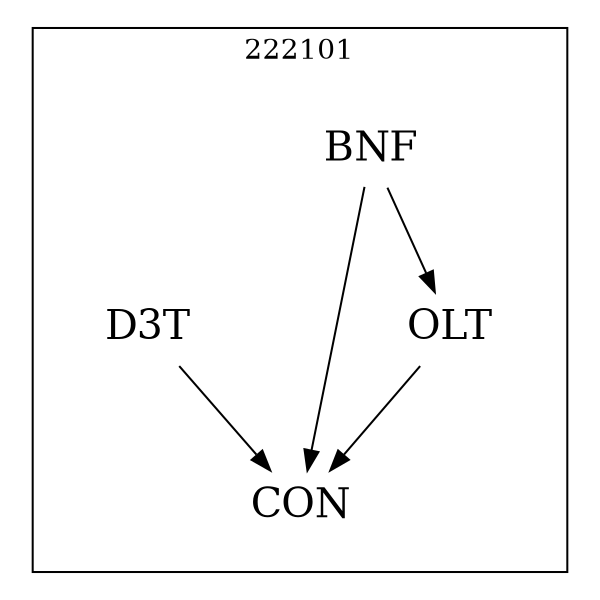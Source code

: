 strict digraph DAGS {
	size = "4,4!" ; ratio ="fill"; subgraph cluster_0{
			labeldoc = "t";
			label = "222101";node	[label= CON, shape = plaintext, fontsize=20] CON;node	[label= BNF, shape = plaintext, fontsize=20] BNF;node	[label= D3T, shape = plaintext, fontsize=20] D3T;node	[label= OLT, shape = plaintext, fontsize=20] OLT;
BNF->CON;
BNF->OLT;
D3T->CON;
OLT->CON;
	}}